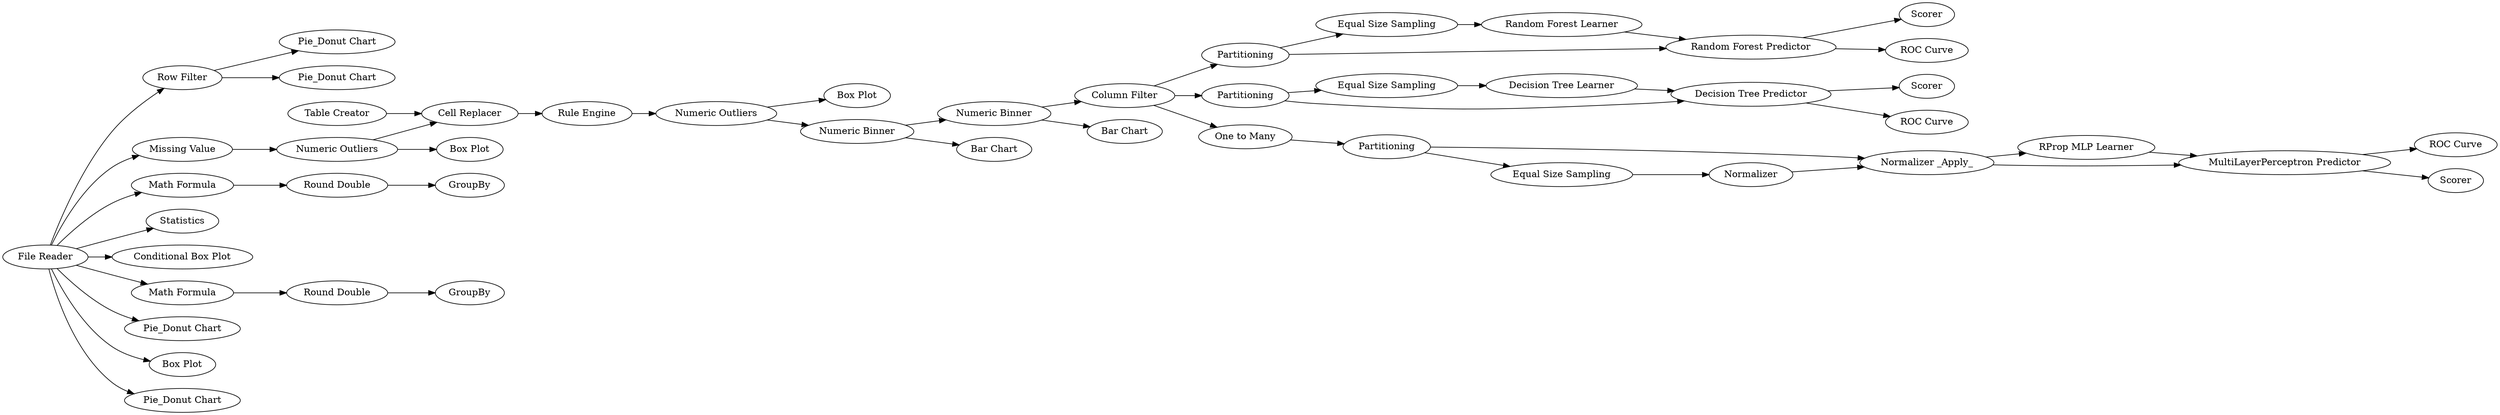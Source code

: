 digraph {
	"-3101070383937994266_83" [label=Scorer]
	"-3101070383937994266_53" [label="Numeric Binner"]
	"-3101070383937994266_77" [label="ROC Curve"]
	"-3101070383937994266_79" [label=Partitioning]
	"-3101070383937994266_84" [label="ROC Curve"]
	"-3101070383937994266_27" [label="Row Filter"]
	"-3101070383937994266_73" [label=Normalizer]
	"-3101070383937994266_18" [label="Round Double"]
	"-3101070383937994266_60" [label="Box Plot"]
	"-3101070383937994266_22" [label=GroupBy]
	"-3101070383937994266_25" [label="Pie_Donut Chart"]
	"-3101070383937994266_40" [label="Missing Value"]
	"-3101070383937994266_61" [label="Column Filter"]
	"-3101070383937994266_68" [label=Scorer]
	"-3101070383937994266_80" [label="Equal Size Sampling"]
	"-3101070383937994266_67" [label="Equal Size Sampling"]
	"-3101070383937994266_10" [label="Math Formula"]
	"-3101070383937994266_64" [label=Partitioning]
	"-3101070383937994266_39" [label=Statistics]
	"-3101070383937994266_69" [label="ROC Curve"]
	"-3101070383937994266_75" [label="RProp MLP Learner"]
	"-3101070383937994266_78" [label=Scorer]
	"-3101070383937994266_58" [label="Numeric Outliers"]
	"-3101070383937994266_45" [label="Cell Replacer"]
	"-3101070383937994266_63" [label="Conditional Box Plot"]
	"-3101070383937994266_5" [label="Math Formula"]
	"-3101070383937994266_71" [label=Partitioning]
	"-3101070383937994266_55" [label="Numeric Binner"]
	"-3101070383937994266_52" [label="Rule Engine"]
	"-3101070383937994266_74" [label="Normalizer _Apply_"]
	"-3101070383937994266_21" [label=GroupBy]
	"-3101070383937994266_59" [label="Box Plot"]
	"-3101070383937994266_86" [label="Bar Chart"]
	"-3101070383937994266_28" [label="Pie_Donut Chart"]
	"-3101070383937994266_82" [label="Random Forest Predictor"]
	"-3101070383937994266_66" [label="Decision Tree Predictor"]
	"-3101070383937994266_51" [label="Numeric Outliers"]
	"-3101070383937994266_85" [label="Bar Chart"]
	"-3101070383937994266_23" [label="Round Double"]
	"-3101070383937994266_29" [label="Pie_Donut Chart"]
	"-3101070383937994266_65" [label="Decision Tree Learner"]
	"-3101070383937994266_41" [label="Box Plot"]
	"-3101070383937994266_56" [label="Table Creator"]
	"-3101070383937994266_1" [label="File Reader"]
	"-3101070383937994266_70" [label="One to Many"]
	"-3101070383937994266_2" [label="Pie_Donut Chart"]
	"-3101070383937994266_72" [label="Equal Size Sampling"]
	"-3101070383937994266_76" [label="MultiLayerPerceptron Predictor"]
	"-3101070383937994266_81" [label="Random Forest Learner"]
	"-3101070383937994266_58" -> "-3101070383937994266_45"
	"-3101070383937994266_74" -> "-3101070383937994266_75"
	"-3101070383937994266_55" -> "-3101070383937994266_85"
	"-3101070383937994266_82" -> "-3101070383937994266_84"
	"-3101070383937994266_1" -> "-3101070383937994266_2"
	"-3101070383937994266_53" -> "-3101070383937994266_86"
	"-3101070383937994266_80" -> "-3101070383937994266_81"
	"-3101070383937994266_52" -> "-3101070383937994266_51"
	"-3101070383937994266_73" -> "-3101070383937994266_74"
	"-3101070383937994266_18" -> "-3101070383937994266_21"
	"-3101070383937994266_61" -> "-3101070383937994266_70"
	"-3101070383937994266_75" -> "-3101070383937994266_76"
	"-3101070383937994266_79" -> "-3101070383937994266_80"
	"-3101070383937994266_1" -> "-3101070383937994266_5"
	"-3101070383937994266_72" -> "-3101070383937994266_73"
	"-3101070383937994266_1" -> "-3101070383937994266_10"
	"-3101070383937994266_70" -> "-3101070383937994266_71"
	"-3101070383937994266_82" -> "-3101070383937994266_83"
	"-3101070383937994266_10" -> "-3101070383937994266_23"
	"-3101070383937994266_58" -> "-3101070383937994266_59"
	"-3101070383937994266_1" -> "-3101070383937994266_28"
	"-3101070383937994266_66" -> "-3101070383937994266_69"
	"-3101070383937994266_64" -> "-3101070383937994266_67"
	"-3101070383937994266_79" -> "-3101070383937994266_82"
	"-3101070383937994266_66" -> "-3101070383937994266_68"
	"-3101070383937994266_1" -> "-3101070383937994266_39"
	"-3101070383937994266_81" -> "-3101070383937994266_82"
	"-3101070383937994266_1" -> "-3101070383937994266_63"
	"-3101070383937994266_67" -> "-3101070383937994266_65"
	"-3101070383937994266_1" -> "-3101070383937994266_41"
	"-3101070383937994266_76" -> "-3101070383937994266_77"
	"-3101070383937994266_27" -> "-3101070383937994266_25"
	"-3101070383937994266_74" -> "-3101070383937994266_76"
	"-3101070383937994266_40" -> "-3101070383937994266_58"
	"-3101070383937994266_71" -> "-3101070383937994266_72"
	"-3101070383937994266_65" -> "-3101070383937994266_66"
	"-3101070383937994266_55" -> "-3101070383937994266_53"
	"-3101070383937994266_5" -> "-3101070383937994266_18"
	"-3101070383937994266_23" -> "-3101070383937994266_22"
	"-3101070383937994266_56" -> "-3101070383937994266_45"
	"-3101070383937994266_51" -> "-3101070383937994266_55"
	"-3101070383937994266_61" -> "-3101070383937994266_79"
	"-3101070383937994266_64" -> "-3101070383937994266_66"
	"-3101070383937994266_27" -> "-3101070383937994266_29"
	"-3101070383937994266_61" -> "-3101070383937994266_64"
	"-3101070383937994266_1" -> "-3101070383937994266_27"
	"-3101070383937994266_53" -> "-3101070383937994266_61"
	"-3101070383937994266_71" -> "-3101070383937994266_74"
	"-3101070383937994266_1" -> "-3101070383937994266_40"
	"-3101070383937994266_76" -> "-3101070383937994266_78"
	"-3101070383937994266_51" -> "-3101070383937994266_60"
	"-3101070383937994266_45" -> "-3101070383937994266_52"
	rankdir=LR
}
